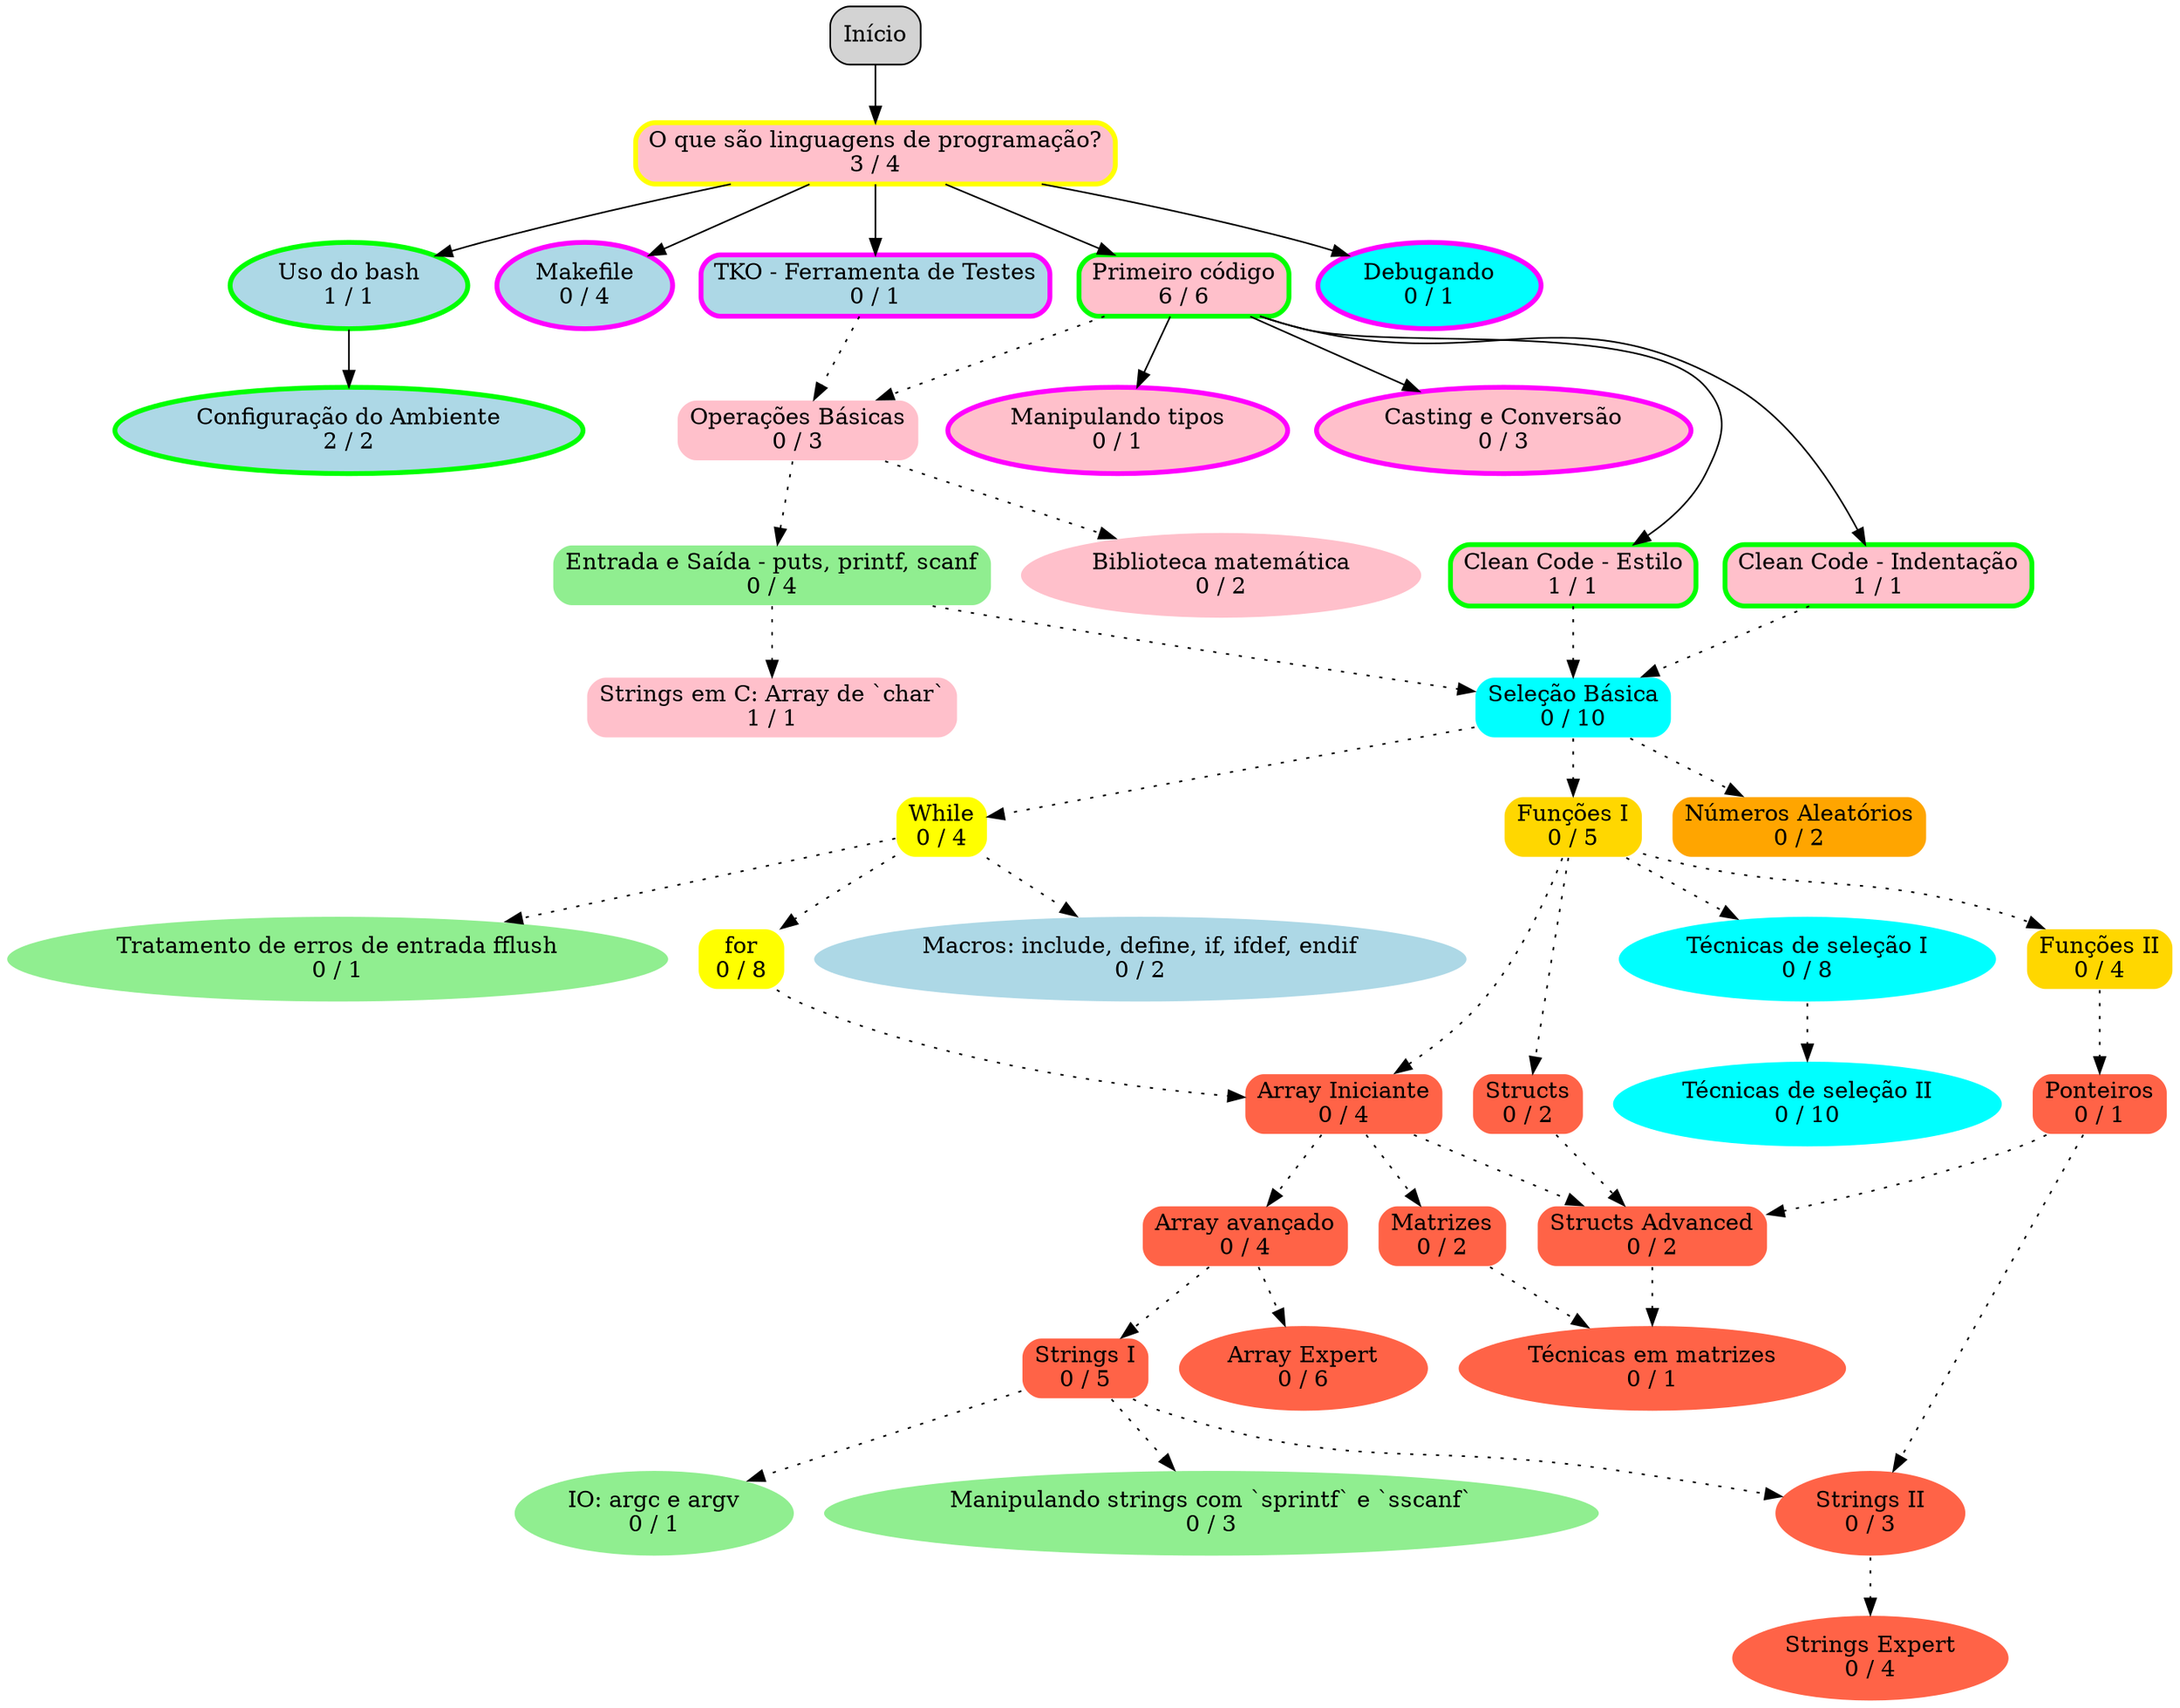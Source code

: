 digraph diag {
  node [penwidth=1, style="rounded,filled", shape=box]
  "O que são linguagens de programação?\n3 / 4" -> "Uso do bash\n1 / 1" 
  "Uso do bash\n1 / 1" -> "Configuração do Ambiente\n2 / 2" 
  "O que são linguagens de programação?\n3 / 4" -> "Makefile\n0 / 4" 
  "While\n0 / 4" -> "Macros: include, define, if, ifdef, endif\n0 / 2" [style=dotted]
  "O que são linguagens de programação?\n3 / 4" -> "TKO - Ferramenta de Testes\n0 / 1" 
  "Início" -> "O que são linguagens de programação?\n3 / 4"
  "O que são linguagens de programação?\n3 / 4" -> "Primeiro código\n6 / 6" 
  "Entrada e Saída - puts, printf, scanf\n0 / 4" -> "Strings em C: Array de `char`\n1 / 1" [style=dotted]
  "Primeiro código\n6 / 6" -> "Clean Code - Estilo\n1 / 1" 
  "Primeiro código\n6 / 6" -> "Clean Code - Indentação\n1 / 1" 
  "Primeiro código\n6 / 6" -> "Manipulando tipos\n0 / 1" 
  "Primeiro código\n6 / 6" -> "Casting e Conversão\n0 / 3" 
  "Primeiro código\n6 / 6" -> "Operações Básicas\n0 / 3" [style=dotted]
  "TKO - Ferramenta de Testes\n0 / 1" -> "Operações Básicas\n0 / 3" [style=dotted]
  "Operações Básicas\n0 / 3" -> "Biblioteca matemática\n0 / 2" [style=dotted]
  "Operações Básicas\n0 / 3" -> "Entrada e Saída - puts, printf, scanf\n0 / 4" [style=dotted]
  "Strings I\n0 / 5" -> "Manipulando strings com `sprintf` e `sscanf`\n0 / 3" [style=dotted]
  "While\n0 / 4" -> "Tratamento de erros de entrada fflush\n0 / 1" [style=dotted]
  "Strings I\n0 / 5" -> "IO: argc e argv\n0 / 1" [style=dotted]
  "Entrada e Saída - puts, printf, scanf\n0 / 4" -> "Seleção Básica\n0 / 10" [style=dotted]
  "Clean Code - Estilo\n1 / 1" -> "Seleção Básica\n0 / 10" [style=dotted]
  "Clean Code - Indentação\n1 / 1" -> "Seleção Básica\n0 / 10" [style=dotted]
  "O que são linguagens de programação?\n3 / 4" -> "Debugando\n0 / 1" 
  "Funções I\n0 / 5" -> "Técnicas de seleção I\n0 / 8" [style=dotted]
  "Técnicas de seleção I\n0 / 8" -> "Técnicas de seleção II\n0 / 10" [style=dotted]
  "Seleção Básica\n0 / 10" -> "Funções I\n0 / 5" [style=dotted]
  "Funções I\n0 / 5" -> "Funções II\n0 / 4" [style=dotted]
  "Seleção Básica\n0 / 10" -> "While\n0 / 4" [style=dotted]
  "While\n0 / 4" -> "for\n0 / 8" [style=dotted]
  "Seleção Básica\n0 / 10" -> "Números Aleatórios\n0 / 2" [style=dotted]
  "for\n0 / 8" -> "Array Iniciante\n0 / 4" [style=dotted]
  "Funções I\n0 / 5" -> "Array Iniciante\n0 / 4" [style=dotted]
  "Array Iniciante\n0 / 4" -> "Array avançado\n0 / 4" [style=dotted]
  "Array avançado\n0 / 4" -> "Array Expert\n0 / 6" [style=dotted]
  "Array avançado\n0 / 4" -> "Strings I\n0 / 5" [style=dotted]
  "Strings I\n0 / 5" -> "Strings II\n0 / 3" [style=dotted]
  "Ponteiros\n0 / 1" -> "Strings II\n0 / 3" [style=dotted]
  "Strings II\n0 / 3" -> "Strings Expert\n0 / 4" [style=dotted]
  "Funções II\n0 / 4" -> "Ponteiros\n0 / 1" [style=dotted]
  "Funções I\n0 / 5" -> "Structs\n0 / 2" [style=dotted]
  "Array Iniciante\n0 / 4" -> "Matrizes\n0 / 2" [style=dotted]
  "Matrizes\n0 / 2" -> "Técnicas em matrizes\n0 / 1" [style=dotted]
  "Structs Advanced\n0 / 2" -> "Técnicas em matrizes\n0 / 1" [style=dotted]
  "Ponteiros\n0 / 1" -> "Structs Advanced\n0 / 2" [style=dotted]
  "Array Iniciante\n0 / 4" -> "Structs Advanced\n0 / 2" [style=dotted]
  "Structs\n0 / 2" -> "Structs Advanced\n0 / 2" [style=dotted]
  "Uso do bash\n1 / 1" [shape=ellipse, color=green, penwidth=3, fillcolor=lightblue]
  "Configuração do Ambiente\n2 / 2" [shape=ellipse, color=green, penwidth=3, fillcolor=lightblue]
  "Makefile\n0 / 4" [shape=ellipse, color=magenta, penwidth=3, fillcolor=lightblue]
  "Macros: include, define, if, ifdef, endif\n0 / 2" [shape=ellipse, color=white, penwidth=1, fillcolor=lightblue]
  "TKO - Ferramenta de Testes\n0 / 1" [shape=box, color=magenta, penwidth=3, fillcolor=lightblue]
  "O que são linguagens de programação?\n3 / 4" [shape=box, color=yellow, penwidth=3, fillcolor=pink]
  "Primeiro código\n6 / 6" [shape=box, color=green, penwidth=3, fillcolor=pink]
  "Strings em C: Array de `char`\n1 / 1" [shape=box, color=white, penwidth=1, fillcolor=pink]
  "Clean Code - Estilo\n1 / 1" [shape=box, color=green, penwidth=3, fillcolor=pink]
  "Clean Code - Indentação\n1 / 1" [shape=box, color=green, penwidth=3, fillcolor=pink]
  "Manipulando tipos\n0 / 1" [shape=ellipse, color=magenta, penwidth=3, fillcolor=pink]
  "Casting e Conversão\n0 / 3" [shape=ellipse, color=magenta, penwidth=3, fillcolor=pink]
  "Operações Básicas\n0 / 3" [shape=box, color=white, penwidth=1, fillcolor=pink]
  "Biblioteca matemática\n0 / 2" [shape=ellipse, color=white, penwidth=1, fillcolor=pink]
  "Entrada e Saída - puts, printf, scanf\n0 / 4" [shape=box, color=white, penwidth=1, fillcolor=lightgreen]
  "Manipulando strings com `sprintf` e `sscanf`\n0 / 3" [shape=ellipse, color=white, penwidth=1, fillcolor=lightgreen]
  "Tratamento de erros de entrada fflush\n0 / 1" [shape=ellipse, color=white, penwidth=1, fillcolor=lightgreen]
  "IO: argc e argv\n0 / 1" [shape=ellipse, color=white, penwidth=1, fillcolor=lightgreen]
  "Seleção Básica\n0 / 10" [shape=box, color=white, penwidth=1, fillcolor=cyan]
  "Debugando\n0 / 1" [shape=ellipse, color=magenta, penwidth=3, fillcolor=cyan]
  "Técnicas de seleção I\n0 / 8" [shape=ellipse, color=white, penwidth=1, fillcolor=cyan]
  "Técnicas de seleção II\n0 / 10" [shape=ellipse, color=white, penwidth=1, fillcolor=cyan]
  "Funções I\n0 / 5" [shape=box, color=white, penwidth=1, fillcolor=gold]
  "Funções II\n0 / 4" [shape=box, color=white, penwidth=1, fillcolor=gold]
  "While\n0 / 4" [shape=box, color=white, penwidth=1, fillcolor=yellow]
  "for\n0 / 8" [shape=box, color=white, penwidth=1, fillcolor=yellow]
  "Números Aleatórios\n0 / 2" [shape=box, color=white, penwidth=1, fillcolor=orange]
  "Array Iniciante\n0 / 4" [shape=box, color=white, penwidth=1, fillcolor=tomato]
  "Array avançado\n0 / 4" [shape=box, color=white, penwidth=1, fillcolor=tomato]
  "Array Expert\n0 / 6" [shape=ellipse, color=white, penwidth=1, fillcolor=tomato]
  "Strings I\n0 / 5" [shape=box, color=white, penwidth=1, fillcolor=tomato]
  "Strings II\n0 / 3" [shape=ellipse, color=white, penwidth=1, fillcolor=tomato]
  "Strings Expert\n0 / 4" [shape=ellipse, color=white, penwidth=1, fillcolor=tomato]
  "Ponteiros\n0 / 1" [shape=box, color=white, penwidth=1, fillcolor=tomato]
  "Structs\n0 / 2" [shape=box, color=white, penwidth=1, fillcolor=tomato]
  "Matrizes\n0 / 2" [shape=box, color=white, penwidth=1, fillcolor=tomato]
  "Técnicas em matrizes\n0 / 1" [shape=ellipse, color=white, penwidth=1, fillcolor=tomato]
  "Structs Advanced\n0 / 2" [shape=box, color=white, penwidth=1, fillcolor=tomato]
}
